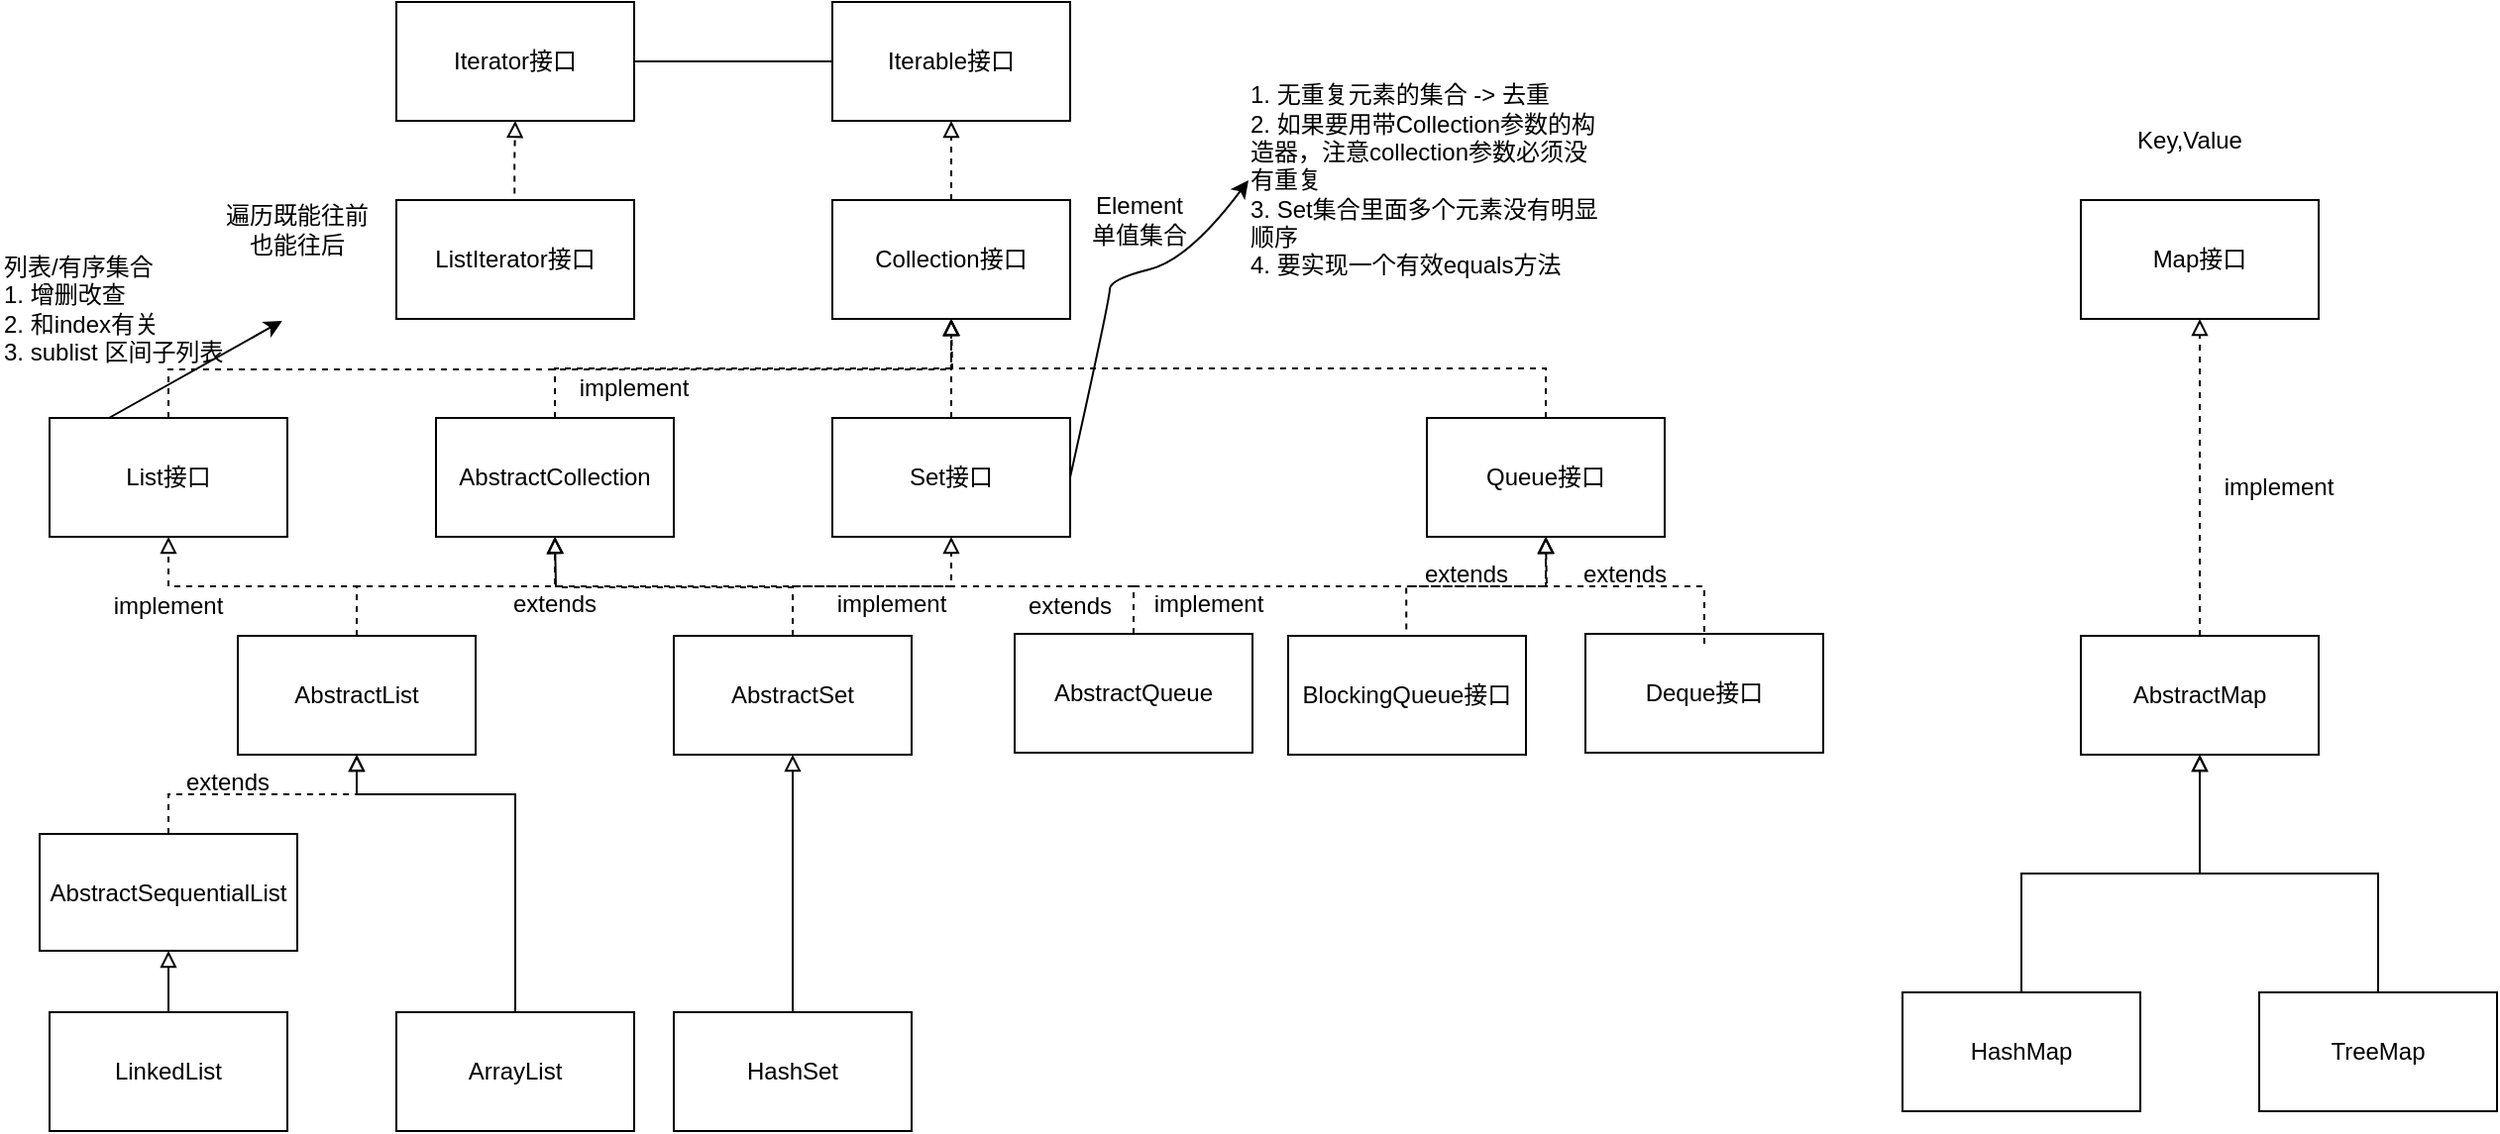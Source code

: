 <mxfile version="20.8.23" type="github">
  <diagram id="C5RBs43oDa-KdzZeNtuy" name="Page-1">
    <mxGraphModel dx="2651" dy="742" grid="1" gridSize="10" guides="1" tooltips="1" connect="1" arrows="1" fold="1" page="1" pageScale="1" pageWidth="1169" pageHeight="827" math="0" shadow="0">
      <root>
        <mxCell id="WIyWlLk6GJQsqaUBKTNV-0" />
        <mxCell id="WIyWlLk6GJQsqaUBKTNV-1" parent="WIyWlLk6GJQsqaUBKTNV-0" />
        <mxCell id="bvuR1n_GZRdcSdBYCqAq-15" value="" style="endArrow=block;endFill=0;shadow=0;strokeWidth=1;rounded=0;edgeStyle=orthogonalEdgeStyle;elbow=vertical;dashed=1;exitX=0.5;exitY=0;exitDx=0;exitDy=0;" parent="WIyWlLk6GJQsqaUBKTNV-1" source="bvuR1n_GZRdcSdBYCqAq-23" edge="1">
          <mxGeometry width="160" relative="1" as="geometry">
            <mxPoint x="300" y="300" as="sourcePoint" />
            <mxPoint x="220" y="270" as="targetPoint" />
          </mxGeometry>
        </mxCell>
        <mxCell id="bvuR1n_GZRdcSdBYCqAq-17" value="Collection接口" style="rounded=0;whiteSpace=wrap;html=1;" parent="WIyWlLk6GJQsqaUBKTNV-1" vertex="1">
          <mxGeometry x="160" y="210" width="120" height="60" as="geometry" />
        </mxCell>
        <mxCell id="bvuR1n_GZRdcSdBYCqAq-19" value="Map接口" style="rounded=0;whiteSpace=wrap;html=1;" parent="WIyWlLk6GJQsqaUBKTNV-1" vertex="1">
          <mxGeometry x="790" y="210" width="120" height="60" as="geometry" />
        </mxCell>
        <mxCell id="bvuR1n_GZRdcSdBYCqAq-20" value="Element&lt;br&gt;单值集合" style="text;html=1;strokeColor=none;fillColor=none;align=center;verticalAlign=middle;whiteSpace=wrap;rounded=0;" parent="WIyWlLk6GJQsqaUBKTNV-1" vertex="1">
          <mxGeometry x="280" y="210" width="70" height="20" as="geometry" />
        </mxCell>
        <mxCell id="bvuR1n_GZRdcSdBYCqAq-21" value="Key,Value" style="text;html=1;strokeColor=none;fillColor=none;align=center;verticalAlign=middle;whiteSpace=wrap;rounded=0;" parent="WIyWlLk6GJQsqaUBKTNV-1" vertex="1">
          <mxGeometry x="810" y="170" width="70" height="20" as="geometry" />
        </mxCell>
        <mxCell id="bvuR1n_GZRdcSdBYCqAq-22" value="List接口" style="rounded=0;whiteSpace=wrap;html=1;" parent="WIyWlLk6GJQsqaUBKTNV-1" vertex="1">
          <mxGeometry x="-235" y="320" width="120" height="60" as="geometry" />
        </mxCell>
        <mxCell id="bvuR1n_GZRdcSdBYCqAq-23" value="Set接口" style="rounded=0;whiteSpace=wrap;html=1;" parent="WIyWlLk6GJQsqaUBKTNV-1" vertex="1">
          <mxGeometry x="160" y="320" width="120" height="60" as="geometry" />
        </mxCell>
        <mxCell id="bvuR1n_GZRdcSdBYCqAq-24" value="" style="endArrow=block;endFill=0;shadow=0;strokeWidth=1;rounded=0;edgeStyle=orthogonalEdgeStyle;elbow=vertical;dashed=1;exitX=0.5;exitY=0;exitDx=0;exitDy=0;" parent="WIyWlLk6GJQsqaUBKTNV-1" source="bvuR1n_GZRdcSdBYCqAq-22" edge="1">
          <mxGeometry width="160" relative="1" as="geometry">
            <mxPoint x="310" y="330" as="sourcePoint" />
            <mxPoint x="220" y="270" as="targetPoint" />
          </mxGeometry>
        </mxCell>
        <mxCell id="bvuR1n_GZRdcSdBYCqAq-25" value="HashMap" style="rounded=0;whiteSpace=wrap;html=1;" parent="WIyWlLk6GJQsqaUBKTNV-1" vertex="1">
          <mxGeometry x="700" y="610" width="120" height="60" as="geometry" />
        </mxCell>
        <mxCell id="bvuR1n_GZRdcSdBYCqAq-26" value="" style="endArrow=block;endFill=0;shadow=0;strokeWidth=1;rounded=0;edgeStyle=orthogonalEdgeStyle;elbow=vertical;exitX=0.5;exitY=0;exitDx=0;exitDy=0;entryX=0.5;entryY=1;entryDx=0;entryDy=0;" parent="WIyWlLk6GJQsqaUBKTNV-1" source="bvuR1n_GZRdcSdBYCqAq-25" target="bvuR1n_GZRdcSdBYCqAq-88" edge="1">
          <mxGeometry width="160" relative="1" as="geometry">
            <mxPoint x="720" y="510" as="sourcePoint" />
            <mxPoint x="1050" y="450" as="targetPoint" />
          </mxGeometry>
        </mxCell>
        <mxCell id="bvuR1n_GZRdcSdBYCqAq-27" value="HashSet" style="rounded=0;whiteSpace=wrap;html=1;" parent="WIyWlLk6GJQsqaUBKTNV-1" vertex="1">
          <mxGeometry x="80" y="620" width="120" height="60" as="geometry" />
        </mxCell>
        <mxCell id="bvuR1n_GZRdcSdBYCqAq-28" value="" style="endArrow=block;endFill=0;shadow=0;strokeWidth=1;rounded=0;edgeStyle=orthogonalEdgeStyle;elbow=vertical;exitX=0.5;exitY=0;exitDx=0;exitDy=0;entryX=0.5;entryY=1;entryDx=0;entryDy=0;" parent="WIyWlLk6GJQsqaUBKTNV-1" source="bvuR1n_GZRdcSdBYCqAq-27" target="bvuR1n_GZRdcSdBYCqAq-77" edge="1">
          <mxGeometry width="160" relative="1" as="geometry">
            <mxPoint x="-110" y="440" as="sourcePoint" />
            <mxPoint x="260" y="530" as="targetPoint" />
          </mxGeometry>
        </mxCell>
        <mxCell id="bvuR1n_GZRdcSdBYCqAq-29" value="ArrayList" style="rounded=0;whiteSpace=wrap;html=1;" parent="WIyWlLk6GJQsqaUBKTNV-1" vertex="1">
          <mxGeometry x="-60" y="620" width="120" height="60" as="geometry" />
        </mxCell>
        <mxCell id="bvuR1n_GZRdcSdBYCqAq-30" value="" style="endArrow=block;endFill=0;shadow=0;strokeWidth=1;rounded=0;edgeStyle=orthogonalEdgeStyle;elbow=vertical;exitX=0.5;exitY=0;exitDx=0;exitDy=0;entryX=0.5;entryY=1;entryDx=0;entryDy=0;" parent="WIyWlLk6GJQsqaUBKTNV-1" source="bvuR1n_GZRdcSdBYCqAq-29" target="bvuR1n_GZRdcSdBYCqAq-62" edge="1">
          <mxGeometry width="160" relative="1" as="geometry">
            <mxPoint x="-240" y="560" as="sourcePoint" />
            <mxPoint x="90" y="500" as="targetPoint" />
            <Array as="points">
              <mxPoint y="510" />
              <mxPoint x="-80" y="510" />
            </Array>
          </mxGeometry>
        </mxCell>
        <mxCell id="bvuR1n_GZRdcSdBYCqAq-31" value="Iterable接口" style="rounded=0;whiteSpace=wrap;html=1;" parent="WIyWlLk6GJQsqaUBKTNV-1" vertex="1">
          <mxGeometry x="160" y="110" width="120" height="60" as="geometry" />
        </mxCell>
        <mxCell id="bvuR1n_GZRdcSdBYCqAq-32" value="" style="endArrow=block;endFill=0;shadow=0;strokeWidth=1;rounded=0;edgeStyle=orthogonalEdgeStyle;elbow=vertical;dashed=1;exitX=0.5;exitY=0;exitDx=0;exitDy=0;entryX=0.5;entryY=1;entryDx=0;entryDy=0;" parent="WIyWlLk6GJQsqaUBKTNV-1" source="bvuR1n_GZRdcSdBYCqAq-17" target="bvuR1n_GZRdcSdBYCqAq-31" edge="1">
          <mxGeometry width="160" relative="1" as="geometry">
            <mxPoint x="220" y="200" as="sourcePoint" />
            <mxPoint x="220" y="190" as="targetPoint" />
          </mxGeometry>
        </mxCell>
        <mxCell id="bvuR1n_GZRdcSdBYCqAq-33" value="Iterator接口" style="rounded=0;whiteSpace=wrap;html=1;" parent="WIyWlLk6GJQsqaUBKTNV-1" vertex="1">
          <mxGeometry x="-60" y="110" width="120" height="60" as="geometry" />
        </mxCell>
        <mxCell id="bvuR1n_GZRdcSdBYCqAq-36" value="" style="line;strokeWidth=1;html=1;" parent="WIyWlLk6GJQsqaUBKTNV-1" vertex="1">
          <mxGeometry x="60" y="135" width="100" height="10" as="geometry" />
        </mxCell>
        <mxCell id="bvuR1n_GZRdcSdBYCqAq-38" value="列表/有序集合&lt;br&gt;1. 增删改查&lt;br&gt;2. 和index有关&lt;br&gt;3. sublist 区间子列表" style="text;html=1;strokeColor=none;fillColor=none;align=left;verticalAlign=middle;whiteSpace=wrap;rounded=0;" parent="WIyWlLk6GJQsqaUBKTNV-1" vertex="1">
          <mxGeometry x="-260" y="240" width="140" height="50" as="geometry" />
        </mxCell>
        <mxCell id="bvuR1n_GZRdcSdBYCqAq-39" value="ListIterator接口" style="rounded=0;whiteSpace=wrap;html=1;" parent="WIyWlLk6GJQsqaUBKTNV-1" vertex="1">
          <mxGeometry x="-60" y="210" width="120" height="60" as="geometry" />
        </mxCell>
        <mxCell id="bvuR1n_GZRdcSdBYCqAq-40" value="" style="endArrow=block;endFill=0;shadow=0;strokeWidth=1;rounded=0;edgeStyle=orthogonalEdgeStyle;elbow=vertical;dashed=1;entryX=0.5;entryY=1;entryDx=0;entryDy=0;exitX=0.497;exitY=-0.055;exitDx=0;exitDy=0;exitPerimeter=0;" parent="WIyWlLk6GJQsqaUBKTNV-1" source="bvuR1n_GZRdcSdBYCqAq-39" target="bvuR1n_GZRdcSdBYCqAq-33" edge="1">
          <mxGeometry width="160" relative="1" as="geometry">
            <mxPoint y="200" as="sourcePoint" />
            <mxPoint x="230" y="180" as="targetPoint" />
          </mxGeometry>
        </mxCell>
        <mxCell id="bvuR1n_GZRdcSdBYCqAq-41" value="遍历既能往前也能往后" style="text;html=1;strokeColor=none;fillColor=none;align=center;verticalAlign=middle;whiteSpace=wrap;rounded=0;" parent="WIyWlLk6GJQsqaUBKTNV-1" vertex="1">
          <mxGeometry x="-150" y="210" width="80" height="30" as="geometry" />
        </mxCell>
        <mxCell id="bvuR1n_GZRdcSdBYCqAq-43" value="&lt;p style=&quot;text-align: left;&quot;&gt;&lt;font style=&quot;font-size: 12px;&quot;&gt;&lt;span style=&quot;background-color: initial;&quot;&gt;1. 无重复元素的集合 -&amp;gt; 去重&lt;br&gt;&lt;/span&gt;&lt;span style=&quot;background-color: initial;&quot;&gt;2. 如果要用带Collection参数的构造器，注意collection参数必须没有重复&lt;br&gt;&lt;/span&gt;&lt;span style=&quot;background-color: initial;&quot;&gt;3. Set集合里面多个元素没有明显顺序&lt;br&gt;&lt;/span&gt;&lt;span style=&quot;background-color: initial;&quot;&gt;4. 要实现一个有效equals方法&lt;/span&gt;&lt;/font&gt;&lt;/p&gt;" style="text;html=1;strokeColor=none;fillColor=none;align=center;verticalAlign=middle;whiteSpace=wrap;rounded=0;" parent="WIyWlLk6GJQsqaUBKTNV-1" vertex="1">
          <mxGeometry x="370" y="145" width="180" height="110" as="geometry" />
        </mxCell>
        <mxCell id="bvuR1n_GZRdcSdBYCqAq-46" value="" style="endArrow=block;endFill=0;shadow=0;strokeWidth=1;rounded=0;edgeStyle=orthogonalEdgeStyle;elbow=vertical;dashed=1;exitX=0.5;exitY=0;exitDx=0;exitDy=0;" parent="WIyWlLk6GJQsqaUBKTNV-1" source="bvuR1n_GZRdcSdBYCqAq-48" edge="1">
          <mxGeometry width="160" relative="1" as="geometry">
            <mxPoint x="420" y="325" as="sourcePoint" />
            <mxPoint x="220" y="270" as="targetPoint" />
            <Array as="points">
              <mxPoint x="520" y="295" />
              <mxPoint x="220" y="295" />
            </Array>
          </mxGeometry>
        </mxCell>
        <mxCell id="bvuR1n_GZRdcSdBYCqAq-48" value="Queue接口" style="rounded=0;whiteSpace=wrap;html=1;" parent="WIyWlLk6GJQsqaUBKTNV-1" vertex="1">
          <mxGeometry x="460" y="320" width="120" height="60" as="geometry" />
        </mxCell>
        <mxCell id="bvuR1n_GZRdcSdBYCqAq-49" value="" style="curved=1;endArrow=classic;html=1;rounded=0;fontFamily=Helvetica;fontSize=12;elbow=vertical;exitX=1;exitY=0.5;exitDx=0;exitDy=0;entryX=0;entryY=0.5;entryDx=0;entryDy=0;" parent="WIyWlLk6GJQsqaUBKTNV-1" source="bvuR1n_GZRdcSdBYCqAq-23" target="bvuR1n_GZRdcSdBYCqAq-43" edge="1">
          <mxGeometry width="50" height="50" relative="1" as="geometry">
            <mxPoint x="340" y="390" as="sourcePoint" />
            <mxPoint x="390" y="340" as="targetPoint" />
            <Array as="points">
              <mxPoint x="300" y="260" />
              <mxPoint x="300" y="250" />
              <mxPoint x="340" y="240" />
            </Array>
          </mxGeometry>
        </mxCell>
        <mxCell id="bvuR1n_GZRdcSdBYCqAq-50" value="BlockingQueue接口" style="rounded=0;whiteSpace=wrap;html=1;" parent="WIyWlLk6GJQsqaUBKTNV-1" vertex="1">
          <mxGeometry x="390" y="430" width="120" height="60" as="geometry" />
        </mxCell>
        <mxCell id="bvuR1n_GZRdcSdBYCqAq-51" value="" style="endArrow=block;endFill=0;shadow=0;strokeWidth=1;rounded=0;edgeStyle=orthogonalEdgeStyle;elbow=vertical;dashed=1;entryX=0.5;entryY=1;entryDx=0;entryDy=0;exitX=0.497;exitY=-0.055;exitDx=0;exitDy=0;exitPerimeter=0;" parent="WIyWlLk6GJQsqaUBKTNV-1" source="bvuR1n_GZRdcSdBYCqAq-50" target="bvuR1n_GZRdcSdBYCqAq-48" edge="1">
          <mxGeometry width="160" relative="1" as="geometry">
            <mxPoint x="345" y="425" as="sourcePoint" />
            <mxPoint x="345" y="395" as="targetPoint" />
          </mxGeometry>
        </mxCell>
        <mxCell id="bvuR1n_GZRdcSdBYCqAq-52" value="Deque接口" style="rounded=0;whiteSpace=wrap;html=1;" parent="WIyWlLk6GJQsqaUBKTNV-1" vertex="1">
          <mxGeometry x="540" y="429" width="120" height="60" as="geometry" />
        </mxCell>
        <mxCell id="bvuR1n_GZRdcSdBYCqAq-54" value="" style="endArrow=block;endFill=0;shadow=0;strokeWidth=1;rounded=0;edgeStyle=elbowEdgeStyle;dashed=1;elbow=vertical;exitX=0.5;exitY=0;exitDx=0;exitDy=0;" parent="WIyWlLk6GJQsqaUBKTNV-1" edge="1">
          <mxGeometry width="160" relative="1" as="geometry">
            <mxPoint x="600" y="434" as="sourcePoint" />
            <mxPoint x="520" y="380" as="targetPoint" />
            <Array as="points">
              <mxPoint x="560" y="405" />
            </Array>
          </mxGeometry>
        </mxCell>
        <mxCell id="bvuR1n_GZRdcSdBYCqAq-58" value="" style="endArrow=block;endFill=0;shadow=0;strokeWidth=1;rounded=0;edgeStyle=orthogonalEdgeStyle;elbow=vertical;dashed=1;exitX=0.5;exitY=0;exitDx=0;exitDy=0;" parent="WIyWlLk6GJQsqaUBKTNV-1" source="bvuR1n_GZRdcSdBYCqAq-59" target="bvuR1n_GZRdcSdBYCqAq-17" edge="1">
          <mxGeometry width="160" relative="1" as="geometry">
            <mxPoint x="380" y="320" as="sourcePoint" />
            <mxPoint x="220" y="280" as="targetPoint" />
            <Array as="points">
              <mxPoint x="20" y="295" />
              <mxPoint x="220" y="295" />
            </Array>
          </mxGeometry>
        </mxCell>
        <mxCell id="bvuR1n_GZRdcSdBYCqAq-59" value="AbstractCollection" style="rounded=0;whiteSpace=wrap;html=1;" parent="WIyWlLk6GJQsqaUBKTNV-1" vertex="1">
          <mxGeometry x="-40" y="320" width="120" height="60" as="geometry" />
        </mxCell>
        <mxCell id="bvuR1n_GZRdcSdBYCqAq-61" value="" style="endArrow=classic;html=1;rounded=0;fontFamily=Helvetica;fontSize=12;elbow=vertical;entryX=1.017;entryY=0.62;entryDx=0;entryDy=0;entryPerimeter=0;exitX=0.25;exitY=0;exitDx=0;exitDy=0;" parent="WIyWlLk6GJQsqaUBKTNV-1" source="bvuR1n_GZRdcSdBYCqAq-22" target="bvuR1n_GZRdcSdBYCqAq-38" edge="1">
          <mxGeometry width="50" height="50" relative="1" as="geometry">
            <mxPoint x="210" y="390" as="sourcePoint" />
            <mxPoint x="260" y="340" as="targetPoint" />
          </mxGeometry>
        </mxCell>
        <mxCell id="bvuR1n_GZRdcSdBYCqAq-62" value="AbstractList" style="rounded=0;whiteSpace=wrap;html=1;" parent="WIyWlLk6GJQsqaUBKTNV-1" vertex="1">
          <mxGeometry x="-140" y="430" width="120" height="60" as="geometry" />
        </mxCell>
        <mxCell id="bvuR1n_GZRdcSdBYCqAq-63" value="" style="endArrow=block;endFill=0;shadow=0;strokeWidth=1;rounded=0;edgeStyle=orthogonalEdgeStyle;elbow=vertical;dashed=1;exitX=0.5;exitY=0;exitDx=0;exitDy=0;entryX=0.5;entryY=1;entryDx=0;entryDy=0;" parent="WIyWlLk6GJQsqaUBKTNV-1" source="bvuR1n_GZRdcSdBYCqAq-62" target="bvuR1n_GZRdcSdBYCqAq-22" edge="1">
          <mxGeometry width="160" relative="1" as="geometry">
            <mxPoint x="-270" y="439" as="sourcePoint" />
            <mxPoint x="50" y="389" as="targetPoint" />
          </mxGeometry>
        </mxCell>
        <mxCell id="bvuR1n_GZRdcSdBYCqAq-64" value="" style="endArrow=block;endFill=0;shadow=0;strokeWidth=1;rounded=0;edgeStyle=orthogonalEdgeStyle;elbow=vertical;dashed=1;exitX=0.5;exitY=0;exitDx=0;exitDy=0;entryX=0.5;entryY=1;entryDx=0;entryDy=0;" parent="WIyWlLk6GJQsqaUBKTNV-1" source="bvuR1n_GZRdcSdBYCqAq-62" target="bvuR1n_GZRdcSdBYCqAq-59" edge="1">
          <mxGeometry width="160" relative="1" as="geometry">
            <mxPoint x="-10" y="420" as="sourcePoint" />
            <mxPoint x="60" y="390" as="targetPoint" />
          </mxGeometry>
        </mxCell>
        <mxCell id="bvuR1n_GZRdcSdBYCqAq-65" value="implement" style="text;html=1;strokeColor=none;fillColor=none;align=center;verticalAlign=middle;whiteSpace=wrap;rounded=0;fontSize=12;fontFamily=Helvetica;" parent="WIyWlLk6GJQsqaUBKTNV-1" vertex="1">
          <mxGeometry x="-205" y="400" width="60" height="30" as="geometry" />
        </mxCell>
        <mxCell id="bvuR1n_GZRdcSdBYCqAq-66" value="extends" style="text;html=1;strokeColor=none;fillColor=none;align=center;verticalAlign=middle;whiteSpace=wrap;rounded=0;fontSize=12;fontFamily=Helvetica;" parent="WIyWlLk6GJQsqaUBKTNV-1" vertex="1">
          <mxGeometry x="-10" y="399" width="60" height="30" as="geometry" />
        </mxCell>
        <mxCell id="bvuR1n_GZRdcSdBYCqAq-68" value="AbstractSequentialList" style="rounded=0;whiteSpace=wrap;html=1;" parent="WIyWlLk6GJQsqaUBKTNV-1" vertex="1">
          <mxGeometry x="-240" y="530" width="130" height="59" as="geometry" />
        </mxCell>
        <mxCell id="bvuR1n_GZRdcSdBYCqAq-69" value="" style="endArrow=block;endFill=0;shadow=0;strokeWidth=1;rounded=0;edgeStyle=orthogonalEdgeStyle;elbow=vertical;dashed=1;exitX=0.5;exitY=0;exitDx=0;exitDy=0;entryX=0.5;entryY=1;entryDx=0;entryDy=0;" parent="WIyWlLk6GJQsqaUBKTNV-1" source="bvuR1n_GZRdcSdBYCqAq-68" target="bvuR1n_GZRdcSdBYCqAq-62" edge="1">
          <mxGeometry width="160" relative="1" as="geometry">
            <mxPoint x="-130" y="540" as="sourcePoint" />
            <mxPoint x="-53" y="490" as="targetPoint" />
          </mxGeometry>
        </mxCell>
        <mxCell id="bvuR1n_GZRdcSdBYCqAq-70" value="extends" style="text;html=1;strokeColor=none;fillColor=none;align=center;verticalAlign=middle;whiteSpace=wrap;rounded=0;fontSize=12;fontFamily=Helvetica;" parent="WIyWlLk6GJQsqaUBKTNV-1" vertex="1">
          <mxGeometry x="-175" y="489" width="60" height="30" as="geometry" />
        </mxCell>
        <mxCell id="bvuR1n_GZRdcSdBYCqAq-72" value="LinkedList" style="rounded=0;whiteSpace=wrap;html=1;" parent="WIyWlLk6GJQsqaUBKTNV-1" vertex="1">
          <mxGeometry x="-235" y="620" width="120" height="60" as="geometry" />
        </mxCell>
        <mxCell id="bvuR1n_GZRdcSdBYCqAq-73" value="" style="endArrow=block;endFill=0;shadow=0;strokeWidth=1;rounded=0;edgeStyle=orthogonalEdgeStyle;elbow=vertical;exitX=0.5;exitY=0;exitDx=0;exitDy=0;entryX=0.5;entryY=1;entryDx=0;entryDy=0;" parent="WIyWlLk6GJQsqaUBKTNV-1" source="bvuR1n_GZRdcSdBYCqAq-72" target="bvuR1n_GZRdcSdBYCqAq-68" edge="1">
          <mxGeometry width="160" relative="1" as="geometry">
            <mxPoint x="-388" y="650" as="sourcePoint" />
            <mxPoint x="-170" y="600" as="targetPoint" />
          </mxGeometry>
        </mxCell>
        <mxCell id="bvuR1n_GZRdcSdBYCqAq-74" value="implement" style="text;html=1;strokeColor=none;fillColor=none;align=center;verticalAlign=middle;whiteSpace=wrap;rounded=0;fontSize=12;fontFamily=Helvetica;" parent="WIyWlLk6GJQsqaUBKTNV-1" vertex="1">
          <mxGeometry x="30" y="290" width="60" height="30" as="geometry" />
        </mxCell>
        <mxCell id="bvuR1n_GZRdcSdBYCqAq-77" value="AbstractSet" style="rounded=0;whiteSpace=wrap;html=1;" parent="WIyWlLk6GJQsqaUBKTNV-1" vertex="1">
          <mxGeometry x="80" y="430" width="120" height="60" as="geometry" />
        </mxCell>
        <mxCell id="bvuR1n_GZRdcSdBYCqAq-78" value="" style="endArrow=block;endFill=0;shadow=0;strokeWidth=1;rounded=0;edgeStyle=orthogonalEdgeStyle;elbow=vertical;dashed=1;exitX=0.5;exitY=0;exitDx=0;exitDy=0;" parent="WIyWlLk6GJQsqaUBKTNV-1" source="bvuR1n_GZRdcSdBYCqAq-77" edge="1">
          <mxGeometry width="160" relative="1" as="geometry">
            <mxPoint x="310" y="420" as="sourcePoint" />
            <mxPoint x="20" y="380" as="targetPoint" />
          </mxGeometry>
        </mxCell>
        <mxCell id="bvuR1n_GZRdcSdBYCqAq-79" value="implement" style="text;html=1;strokeColor=none;fillColor=none;align=center;verticalAlign=middle;whiteSpace=wrap;rounded=0;fontSize=12;fontFamily=Helvetica;" parent="WIyWlLk6GJQsqaUBKTNV-1" vertex="1">
          <mxGeometry x="160" y="399" width="60" height="30" as="geometry" />
        </mxCell>
        <mxCell id="bvuR1n_GZRdcSdBYCqAq-80" value="" style="endArrow=block;endFill=0;shadow=0;strokeWidth=1;rounded=0;edgeStyle=orthogonalEdgeStyle;elbow=vertical;dashed=1;exitX=0.5;exitY=0;exitDx=0;exitDy=0;entryX=0.5;entryY=1;entryDx=0;entryDy=0;" parent="WIyWlLk6GJQsqaUBKTNV-1" source="bvuR1n_GZRdcSdBYCqAq-77" target="bvuR1n_GZRdcSdBYCqAq-23" edge="1">
          <mxGeometry width="160" relative="1" as="geometry">
            <mxPoint x="-70" y="440" as="sourcePoint" />
            <mxPoint x="-165" y="390" as="targetPoint" />
          </mxGeometry>
        </mxCell>
        <mxCell id="bvuR1n_GZRdcSdBYCqAq-81" value="extends" style="text;html=1;strokeColor=none;fillColor=none;align=center;verticalAlign=middle;whiteSpace=wrap;rounded=0;fontSize=12;fontFamily=Helvetica;" parent="WIyWlLk6GJQsqaUBKTNV-1" vertex="1">
          <mxGeometry x="450" y="384" width="60" height="30" as="geometry" />
        </mxCell>
        <mxCell id="bvuR1n_GZRdcSdBYCqAq-82" value="extends" style="text;html=1;strokeColor=none;fillColor=none;align=center;verticalAlign=middle;whiteSpace=wrap;rounded=0;fontSize=12;fontFamily=Helvetica;" parent="WIyWlLk6GJQsqaUBKTNV-1" vertex="1">
          <mxGeometry x="530" y="384" width="60" height="30" as="geometry" />
        </mxCell>
        <mxCell id="bvuR1n_GZRdcSdBYCqAq-83" value="" style="endArrow=block;endFill=0;shadow=0;strokeWidth=1;rounded=0;edgeStyle=orthogonalEdgeStyle;elbow=vertical;dashed=1;exitX=0.5;exitY=0;exitDx=0;exitDy=0;" parent="WIyWlLk6GJQsqaUBKTNV-1" source="bvuR1n_GZRdcSdBYCqAq-84" edge="1">
          <mxGeometry width="160" relative="1" as="geometry">
            <mxPoint x="250" y="490" as="sourcePoint" />
            <mxPoint x="20" y="380" as="targetPoint" />
          </mxGeometry>
        </mxCell>
        <mxCell id="bvuR1n_GZRdcSdBYCqAq-84" value="AbstractQueue" style="rounded=0;whiteSpace=wrap;html=1;" parent="WIyWlLk6GJQsqaUBKTNV-1" vertex="1">
          <mxGeometry x="252" y="429" width="120" height="60" as="geometry" />
        </mxCell>
        <mxCell id="bvuR1n_GZRdcSdBYCqAq-85" value="" style="endArrow=block;endFill=0;shadow=0;strokeWidth=1;rounded=0;edgeStyle=orthogonalEdgeStyle;elbow=vertical;dashed=1;exitX=0.5;exitY=0;exitDx=0;exitDy=0;" parent="WIyWlLk6GJQsqaUBKTNV-1" source="bvuR1n_GZRdcSdBYCqAq-84" edge="1">
          <mxGeometry width="160" relative="1" as="geometry">
            <mxPoint x="330" y="423.5" as="sourcePoint" />
            <mxPoint x="520" y="380" as="targetPoint" />
          </mxGeometry>
        </mxCell>
        <mxCell id="bvuR1n_GZRdcSdBYCqAq-86" value="extends" style="text;html=1;strokeColor=none;fillColor=none;align=center;verticalAlign=middle;whiteSpace=wrap;rounded=0;fontSize=12;fontFamily=Helvetica;" parent="WIyWlLk6GJQsqaUBKTNV-1" vertex="1">
          <mxGeometry x="250" y="400" width="60" height="30" as="geometry" />
        </mxCell>
        <mxCell id="bvuR1n_GZRdcSdBYCqAq-87" value="implement" style="text;html=1;strokeColor=none;fillColor=none;align=center;verticalAlign=middle;whiteSpace=wrap;rounded=0;fontSize=12;fontFamily=Helvetica;" parent="WIyWlLk6GJQsqaUBKTNV-1" vertex="1">
          <mxGeometry x="320" y="399" width="60" height="30" as="geometry" />
        </mxCell>
        <mxCell id="bvuR1n_GZRdcSdBYCqAq-88" value="AbstractMap" style="rounded=0;whiteSpace=wrap;html=1;" parent="WIyWlLk6GJQsqaUBKTNV-1" vertex="1">
          <mxGeometry x="790" y="430" width="120" height="60" as="geometry" />
        </mxCell>
        <mxCell id="bvuR1n_GZRdcSdBYCqAq-89" value="" style="endArrow=block;endFill=0;shadow=0;strokeWidth=1;rounded=0;edgeStyle=orthogonalEdgeStyle;elbow=vertical;dashed=1;exitX=0.5;exitY=0;exitDx=0;exitDy=0;" parent="WIyWlLk6GJQsqaUBKTNV-1" source="bvuR1n_GZRdcSdBYCqAq-88" target="bvuR1n_GZRdcSdBYCqAq-19" edge="1">
          <mxGeometry width="160" relative="1" as="geometry">
            <mxPoint x="850" y="310" as="sourcePoint" />
            <mxPoint x="868" y="400" as="targetPoint" />
          </mxGeometry>
        </mxCell>
        <mxCell id="bvuR1n_GZRdcSdBYCqAq-90" value="implement" style="text;html=1;strokeColor=none;fillColor=none;align=center;verticalAlign=middle;whiteSpace=wrap;rounded=0;fontSize=12;fontFamily=Helvetica;" parent="WIyWlLk6GJQsqaUBKTNV-1" vertex="1">
          <mxGeometry x="860" y="340" width="60" height="30" as="geometry" />
        </mxCell>
        <mxCell id="JqaAN7-HeVUfOZ3b-MJZ-0" value="TreeMap" style="rounded=0;whiteSpace=wrap;html=1;" vertex="1" parent="WIyWlLk6GJQsqaUBKTNV-1">
          <mxGeometry x="880" y="610" width="120" height="60" as="geometry" />
        </mxCell>
        <mxCell id="JqaAN7-HeVUfOZ3b-MJZ-1" value="" style="endArrow=block;endFill=0;shadow=0;strokeWidth=1;rounded=0;edgeStyle=orthogonalEdgeStyle;elbow=vertical;exitX=0.5;exitY=0;exitDx=0;exitDy=0;entryX=0.5;entryY=1;entryDx=0;entryDy=0;" edge="1" parent="WIyWlLk6GJQsqaUBKTNV-1" source="JqaAN7-HeVUfOZ3b-MJZ-0" target="bvuR1n_GZRdcSdBYCqAq-88">
          <mxGeometry width="160" relative="1" as="geometry">
            <mxPoint x="770" y="600" as="sourcePoint" />
            <mxPoint x="860" y="500" as="targetPoint" />
          </mxGeometry>
        </mxCell>
      </root>
    </mxGraphModel>
  </diagram>
</mxfile>
